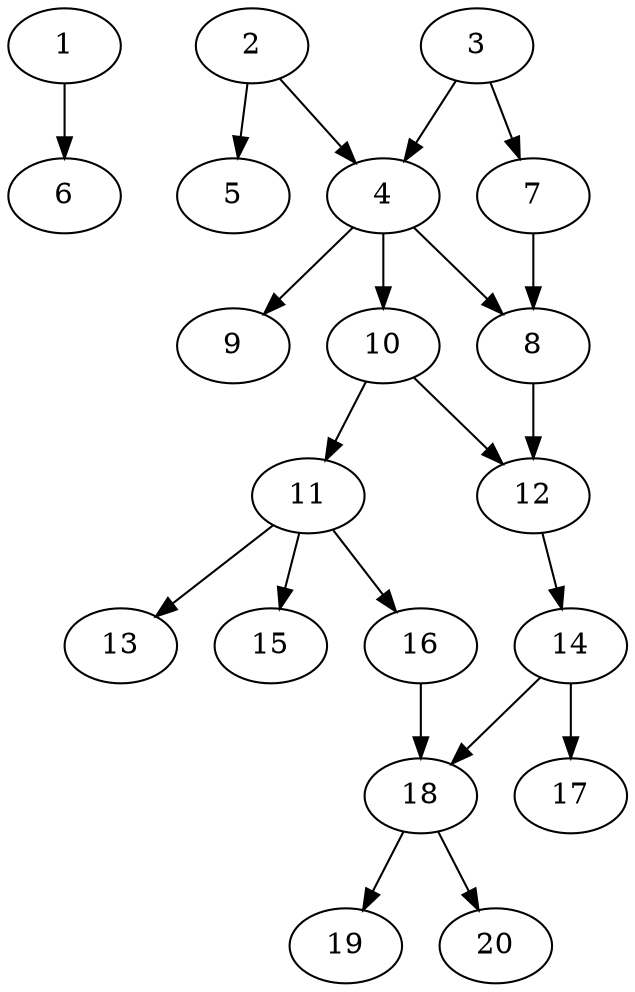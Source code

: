 // DAG automatically generated by daggen at Sat Jul 27 15:34:46 2019
// ./daggen --dot -n 20 --ccr 0.4 --fat 0.4 --regular 0.5 --density 0.4 --mindata 5242880 --maxdata 52428800 
digraph G {
  1 [size="93012480", alpha="0.12", expect_size="37204992"] 
  1 -> 6 [size ="37204992"]
  2 [size="115788800", alpha="0.13", expect_size="46315520"] 
  2 -> 4 [size ="46315520"]
  2 -> 5 [size ="46315520"]
  3 [size="78041600", alpha="0.13", expect_size="31216640"] 
  3 -> 4 [size ="31216640"]
  3 -> 7 [size ="31216640"]
  4 [size="19059200", alpha="0.01", expect_size="7623680"] 
  4 -> 8 [size ="7623680"]
  4 -> 9 [size ="7623680"]
  4 -> 10 [size ="7623680"]
  5 [size="24811520", alpha="0.05", expect_size="9924608"] 
  6 [size="119370240", alpha="0.18", expect_size="47748096"] 
  7 [size="20951040", alpha="0.19", expect_size="8380416"] 
  7 -> 8 [size ="8380416"]
  8 [size="51584000", alpha="0.05", expect_size="20633600"] 
  8 -> 12 [size ="20633600"]
  9 [size="13460480", alpha="0.16", expect_size="5384192"] 
  10 [size="34124800", alpha="0.03", expect_size="13649920"] 
  10 -> 11 [size ="13649920"]
  10 -> 12 [size ="13649920"]
  11 [size="27261440", alpha="0.19", expect_size="10904576"] 
  11 -> 13 [size ="10904576"]
  11 -> 15 [size ="10904576"]
  11 -> 16 [size ="10904576"]
  12 [size="98347520", alpha="0.02", expect_size="39339008"] 
  12 -> 14 [size ="39339008"]
  13 [size="55472640", alpha="0.01", expect_size="22189056"] 
  14 [size="16814080", alpha="0.03", expect_size="6725632"] 
  14 -> 17 [size ="6725632"]
  14 -> 18 [size ="6725632"]
  15 [size="23139840", alpha="0.19", expect_size="9255936"] 
  16 [size="55339520", alpha="0.12", expect_size="22135808"] 
  16 -> 18 [size ="22135808"]
  17 [size="41336320", alpha="0.16", expect_size="16534528"] 
  18 [size="36078080", alpha="0.00", expect_size="14431232"] 
  18 -> 19 [size ="14431232"]
  18 -> 20 [size ="14431232"]
  19 [size="67000320", alpha="0.04", expect_size="26800128"] 
  20 [size="42521600", alpha="0.06", expect_size="17008640"] 
}
